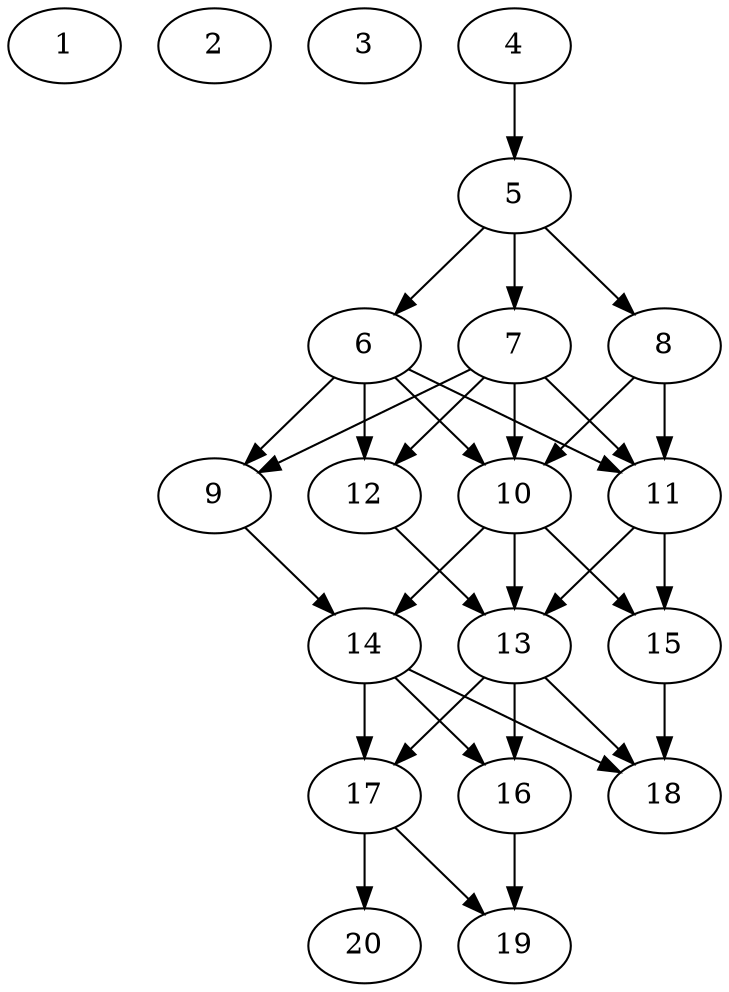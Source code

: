 // DAG automatically generated by daggen at Sat Jul 27 15:36:52 2019
// ./daggen --dot -n 20 --ccr 0.5 --fat 0.4 --regular 0.5 --density 0.8 --mindata 5242880 --maxdata 52428800 
digraph G {
  1 [size="19243008", alpha="0.13", expect_size="9621504"] 
  2 [size="76869632", alpha="0.08", expect_size="38434816"] 
  3 [size="92688384", alpha="0.01", expect_size="46344192"] 
  4 [size="91222016", alpha="0.19", expect_size="45611008"] 
  4 -> 5 [size ="45611008"]
  5 [size="42790912", alpha="0.15", expect_size="21395456"] 
  5 -> 6 [size ="21395456"]
  5 -> 7 [size ="21395456"]
  5 -> 8 [size ="21395456"]
  6 [size="92309504", alpha="0.14", expect_size="46154752"] 
  6 -> 9 [size ="46154752"]
  6 -> 10 [size ="46154752"]
  6 -> 11 [size ="46154752"]
  6 -> 12 [size ="46154752"]
  7 [size="13006848", alpha="0.00", expect_size="6503424"] 
  7 -> 9 [size ="6503424"]
  7 -> 10 [size ="6503424"]
  7 -> 11 [size ="6503424"]
  7 -> 12 [size ="6503424"]
  8 [size="23312384", alpha="0.05", expect_size="11656192"] 
  8 -> 10 [size ="11656192"]
  8 -> 11 [size ="11656192"]
  9 [size="11972608", alpha="0.17", expect_size="5986304"] 
  9 -> 14 [size ="5986304"]
  10 [size="93057024", alpha="0.12", expect_size="46528512"] 
  10 -> 13 [size ="46528512"]
  10 -> 14 [size ="46528512"]
  10 -> 15 [size ="46528512"]
  11 [size="17530880", alpha="0.09", expect_size="8765440"] 
  11 -> 13 [size ="8765440"]
  11 -> 15 [size ="8765440"]
  12 [size="80005120", alpha="0.07", expect_size="40002560"] 
  12 -> 13 [size ="40002560"]
  13 [size="23717888", alpha="0.07", expect_size="11858944"] 
  13 -> 16 [size ="11858944"]
  13 -> 17 [size ="11858944"]
  13 -> 18 [size ="11858944"]
  14 [size="29771776", alpha="0.17", expect_size="14885888"] 
  14 -> 16 [size ="14885888"]
  14 -> 17 [size ="14885888"]
  14 -> 18 [size ="14885888"]
  15 [size="26036224", alpha="0.10", expect_size="13018112"] 
  15 -> 18 [size ="13018112"]
  16 [size="97089536", alpha="0.08", expect_size="48544768"] 
  16 -> 19 [size ="48544768"]
  17 [size="67815424", alpha="0.10", expect_size="33907712"] 
  17 -> 19 [size ="33907712"]
  17 -> 20 [size ="33907712"]
  18 [size="68831232", alpha="0.04", expect_size="34415616"] 
  19 [size="93984768", alpha="0.18", expect_size="46992384"] 
  20 [size="80926720", alpha="0.04", expect_size="40463360"] 
}
